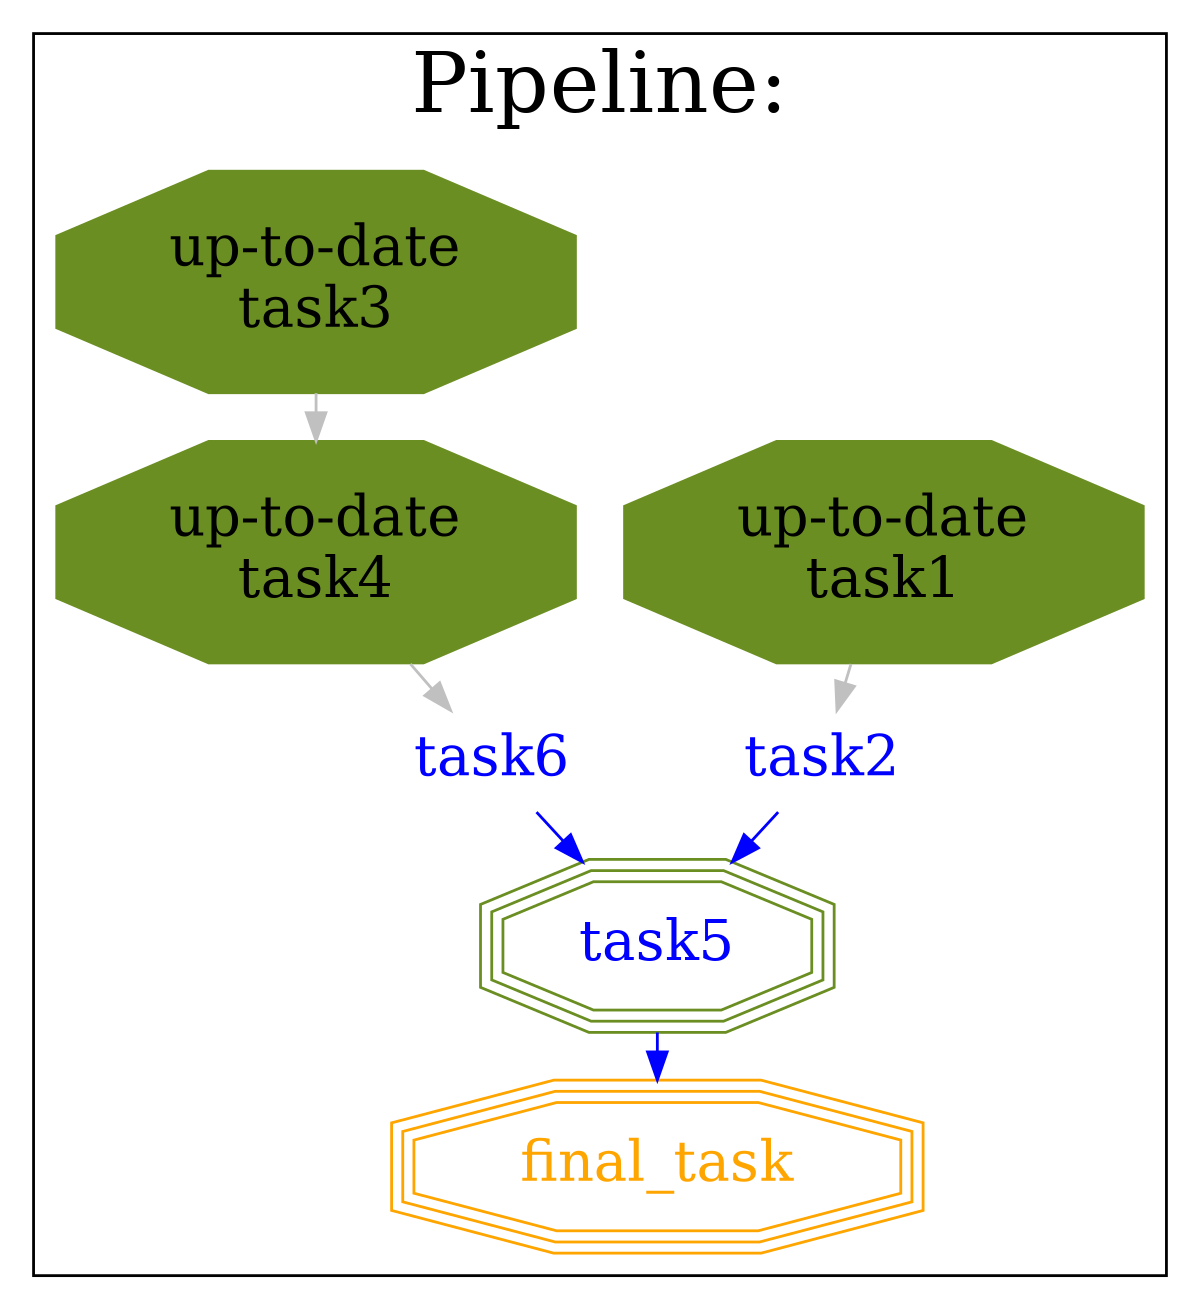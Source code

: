 digraph tree
{
size="8,11!";
splines=true;
fontsize=30;
ranksep = 0.1;
subgraph clustertasks
{
label = "Pipeline:";
edge[minlen=2];
node[fontsize=20];
t0[style=filled, color=olivedrab, label="up-to-date\ntask1", shape=octagon, fillcolor=olivedrab, fontcolor=black];
t1[fontcolor=blue, shape=plaintext, label="task2"];
t0 -> t1[color=gray, arrowtype=normal];
t2[color=olivedrab, fontcolor=blue, shape=tripleoctagon, label="task5"];
t1 -> t2[color=blue];
t3[color=orange, fontcolor=orange, shape=tripleoctagon, label="final_task"];
t2 -> t3[color=blue];


t4[style=filled, color=olivedrab, label="up-to-date\ntask3", shape=octagon, fillcolor=olivedrab, fontcolor=black];
t5[style=filled, color=olivedrab, label="up-to-date\ntask4", shape=octagon, fillcolor=olivedrab, fontcolor=black];
t4 -> t5[color=gray, arrowtype=normal];
t6[fontcolor=blue, shape=plaintext, label="task6"];
t5 -> t6[color=gray, arrowtype=normal];
t6 -> t2[color=blue];


}
}
